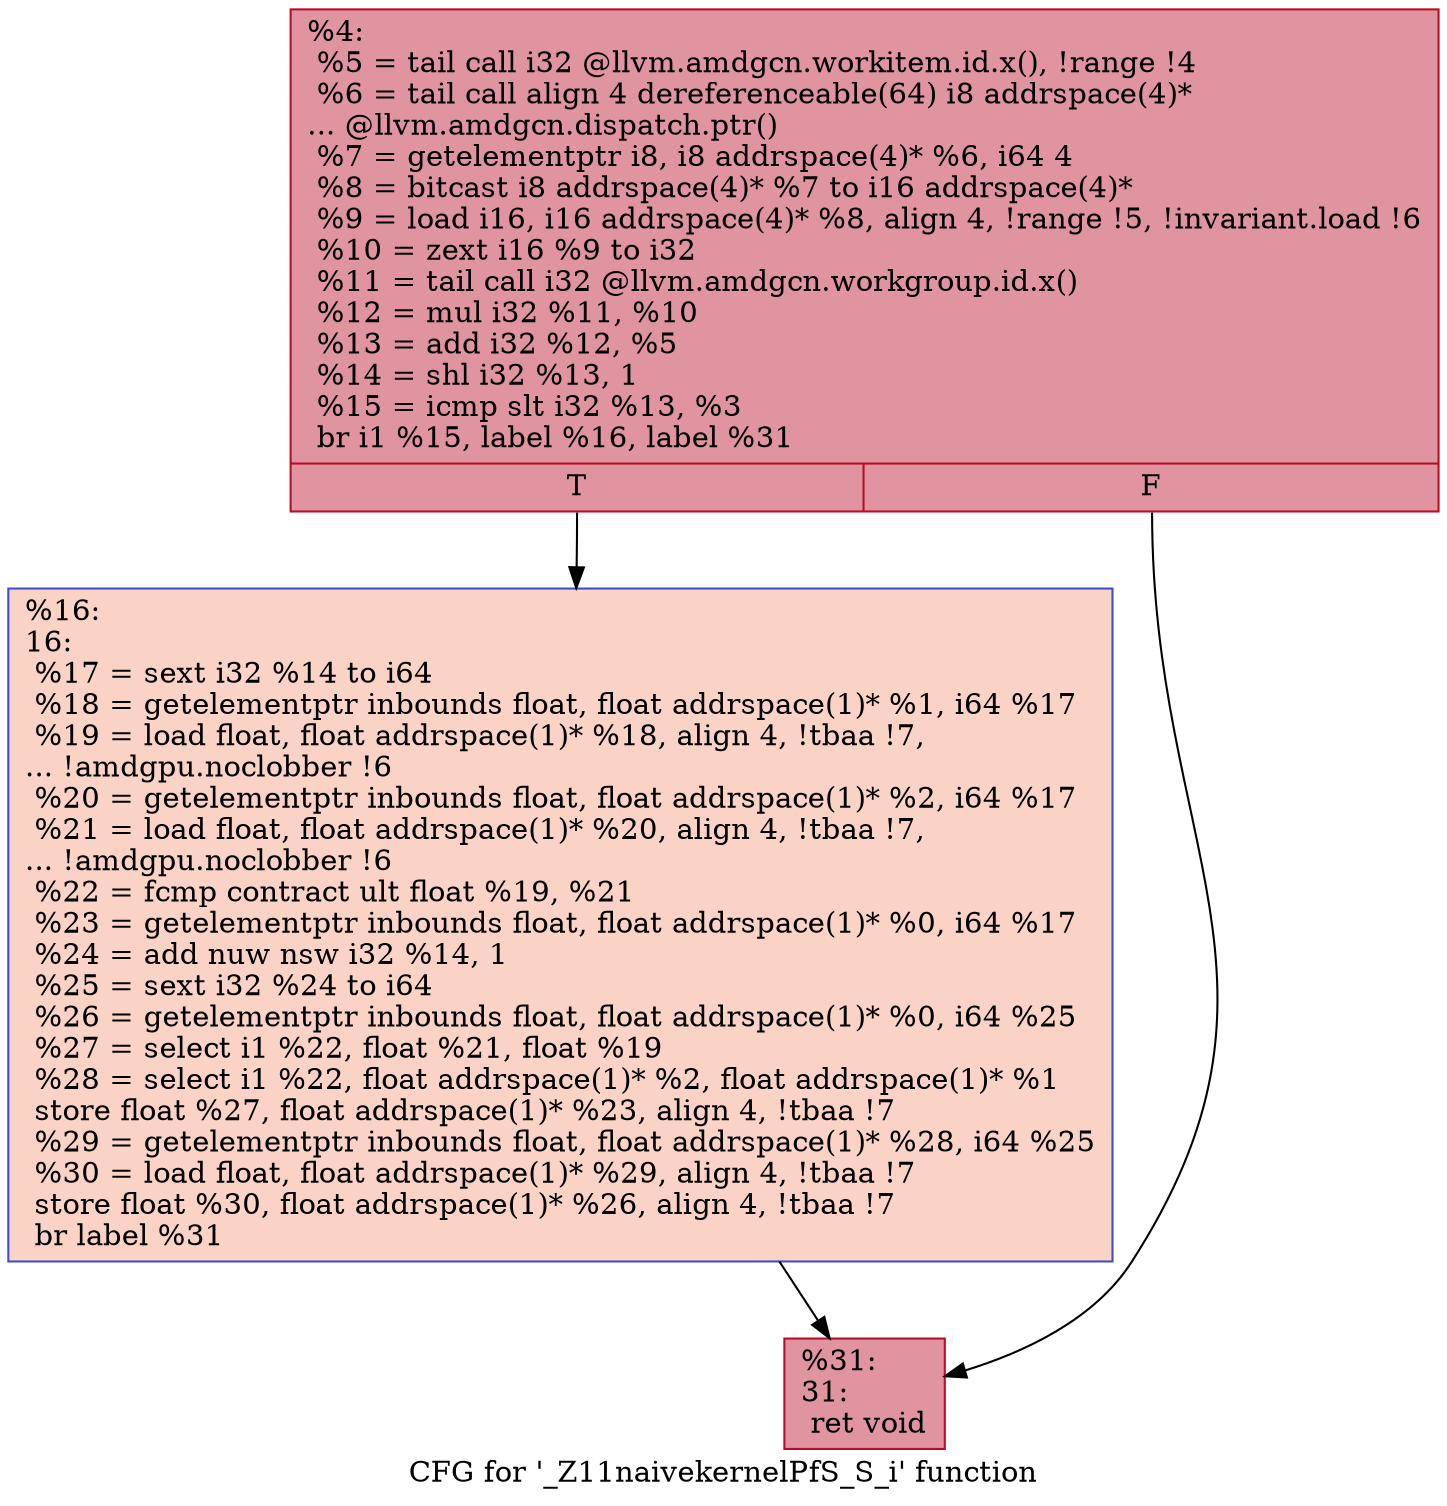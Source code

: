 digraph "CFG for '_Z11naivekernelPfS_S_i' function" {
	label="CFG for '_Z11naivekernelPfS_S_i' function";

	Node0x63bb2e0 [shape=record,color="#b70d28ff", style=filled, fillcolor="#b70d2870",label="{%4:\l  %5 = tail call i32 @llvm.amdgcn.workitem.id.x(), !range !4\l  %6 = tail call align 4 dereferenceable(64) i8 addrspace(4)*\l... @llvm.amdgcn.dispatch.ptr()\l  %7 = getelementptr i8, i8 addrspace(4)* %6, i64 4\l  %8 = bitcast i8 addrspace(4)* %7 to i16 addrspace(4)*\l  %9 = load i16, i16 addrspace(4)* %8, align 4, !range !5, !invariant.load !6\l  %10 = zext i16 %9 to i32\l  %11 = tail call i32 @llvm.amdgcn.workgroup.id.x()\l  %12 = mul i32 %11, %10\l  %13 = add i32 %12, %5\l  %14 = shl i32 %13, 1\l  %15 = icmp slt i32 %13, %3\l  br i1 %15, label %16, label %31\l|{<s0>T|<s1>F}}"];
	Node0x63bb2e0:s0 -> Node0x63bd240;
	Node0x63bb2e0:s1 -> Node0x63bd2d0;
	Node0x63bd240 [shape=record,color="#3d50c3ff", style=filled, fillcolor="#f59c7d70",label="{%16:\l16:                                               \l  %17 = sext i32 %14 to i64\l  %18 = getelementptr inbounds float, float addrspace(1)* %1, i64 %17\l  %19 = load float, float addrspace(1)* %18, align 4, !tbaa !7,\l... !amdgpu.noclobber !6\l  %20 = getelementptr inbounds float, float addrspace(1)* %2, i64 %17\l  %21 = load float, float addrspace(1)* %20, align 4, !tbaa !7,\l... !amdgpu.noclobber !6\l  %22 = fcmp contract ult float %19, %21\l  %23 = getelementptr inbounds float, float addrspace(1)* %0, i64 %17\l  %24 = add nuw nsw i32 %14, 1\l  %25 = sext i32 %24 to i64\l  %26 = getelementptr inbounds float, float addrspace(1)* %0, i64 %25\l  %27 = select i1 %22, float %21, float %19\l  %28 = select i1 %22, float addrspace(1)* %2, float addrspace(1)* %1\l  store float %27, float addrspace(1)* %23, align 4, !tbaa !7\l  %29 = getelementptr inbounds float, float addrspace(1)* %28, i64 %25\l  %30 = load float, float addrspace(1)* %29, align 4, !tbaa !7\l  store float %30, float addrspace(1)* %26, align 4, !tbaa !7\l  br label %31\l}"];
	Node0x63bd240 -> Node0x63bd2d0;
	Node0x63bd2d0 [shape=record,color="#b70d28ff", style=filled, fillcolor="#b70d2870",label="{%31:\l31:                                               \l  ret void\l}"];
}
